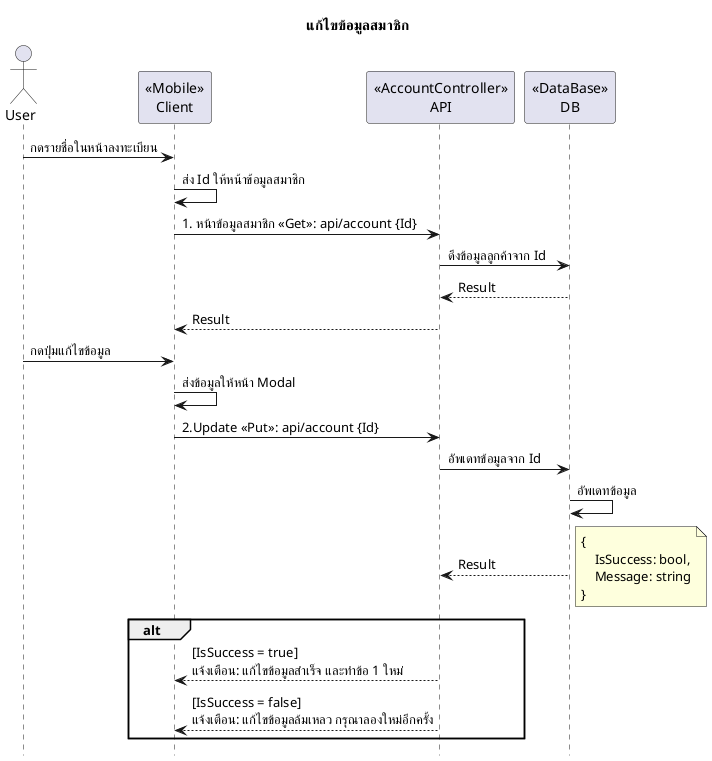 @startuml

hide footbox
title แก้ไขข้อมูลสมาชิก

actor User
participant "<<Mobile>>\nClient" as Client
participant "<<AccountController>>\nAPI" as API
participant "<<DataBase>>\nDB" as DB


User -> Client: กดรายชื่อในหน้าลงทะเบียน
Client -> Client: ส่ง Id ให้หน้าข้อมูลสมาชิก
Client -> API: 1. หน้าข้อมูลสมาชิก <<Get>>: api/account {Id}
API -> DB: ดึงข้อมูลลูกค้าจาก Id 
DB --> API: Result
API --> Client: Result

User -> Client: กดปุ่มแก้ไขข้อมูล
Client -> Client: ส่งข้อมูลให้หน้า Modal
Client -> API: 2.Update <<Put>>: api/account {Id}
API -> DB: อัพเดทข้อมูลจาก Id
DB -> DB: อัพเดทข้อมูล
DB --> API: Result
note right
    {
        IsSuccess: bool,
        Message: string
    }
end note
alt 
API --> Client: [IsSuccess = true]\nแจ้งเตือน: แก้ไขข้อมูลสำเร็จ และทำข้อ 1 ใหม่
API --> Client: [IsSuccess = false]\nแจ้งเตือน: แก้ไขข้อมูลล้มเหลว กรุณาลองใหม่อีกครั้ง
end
@enduml
